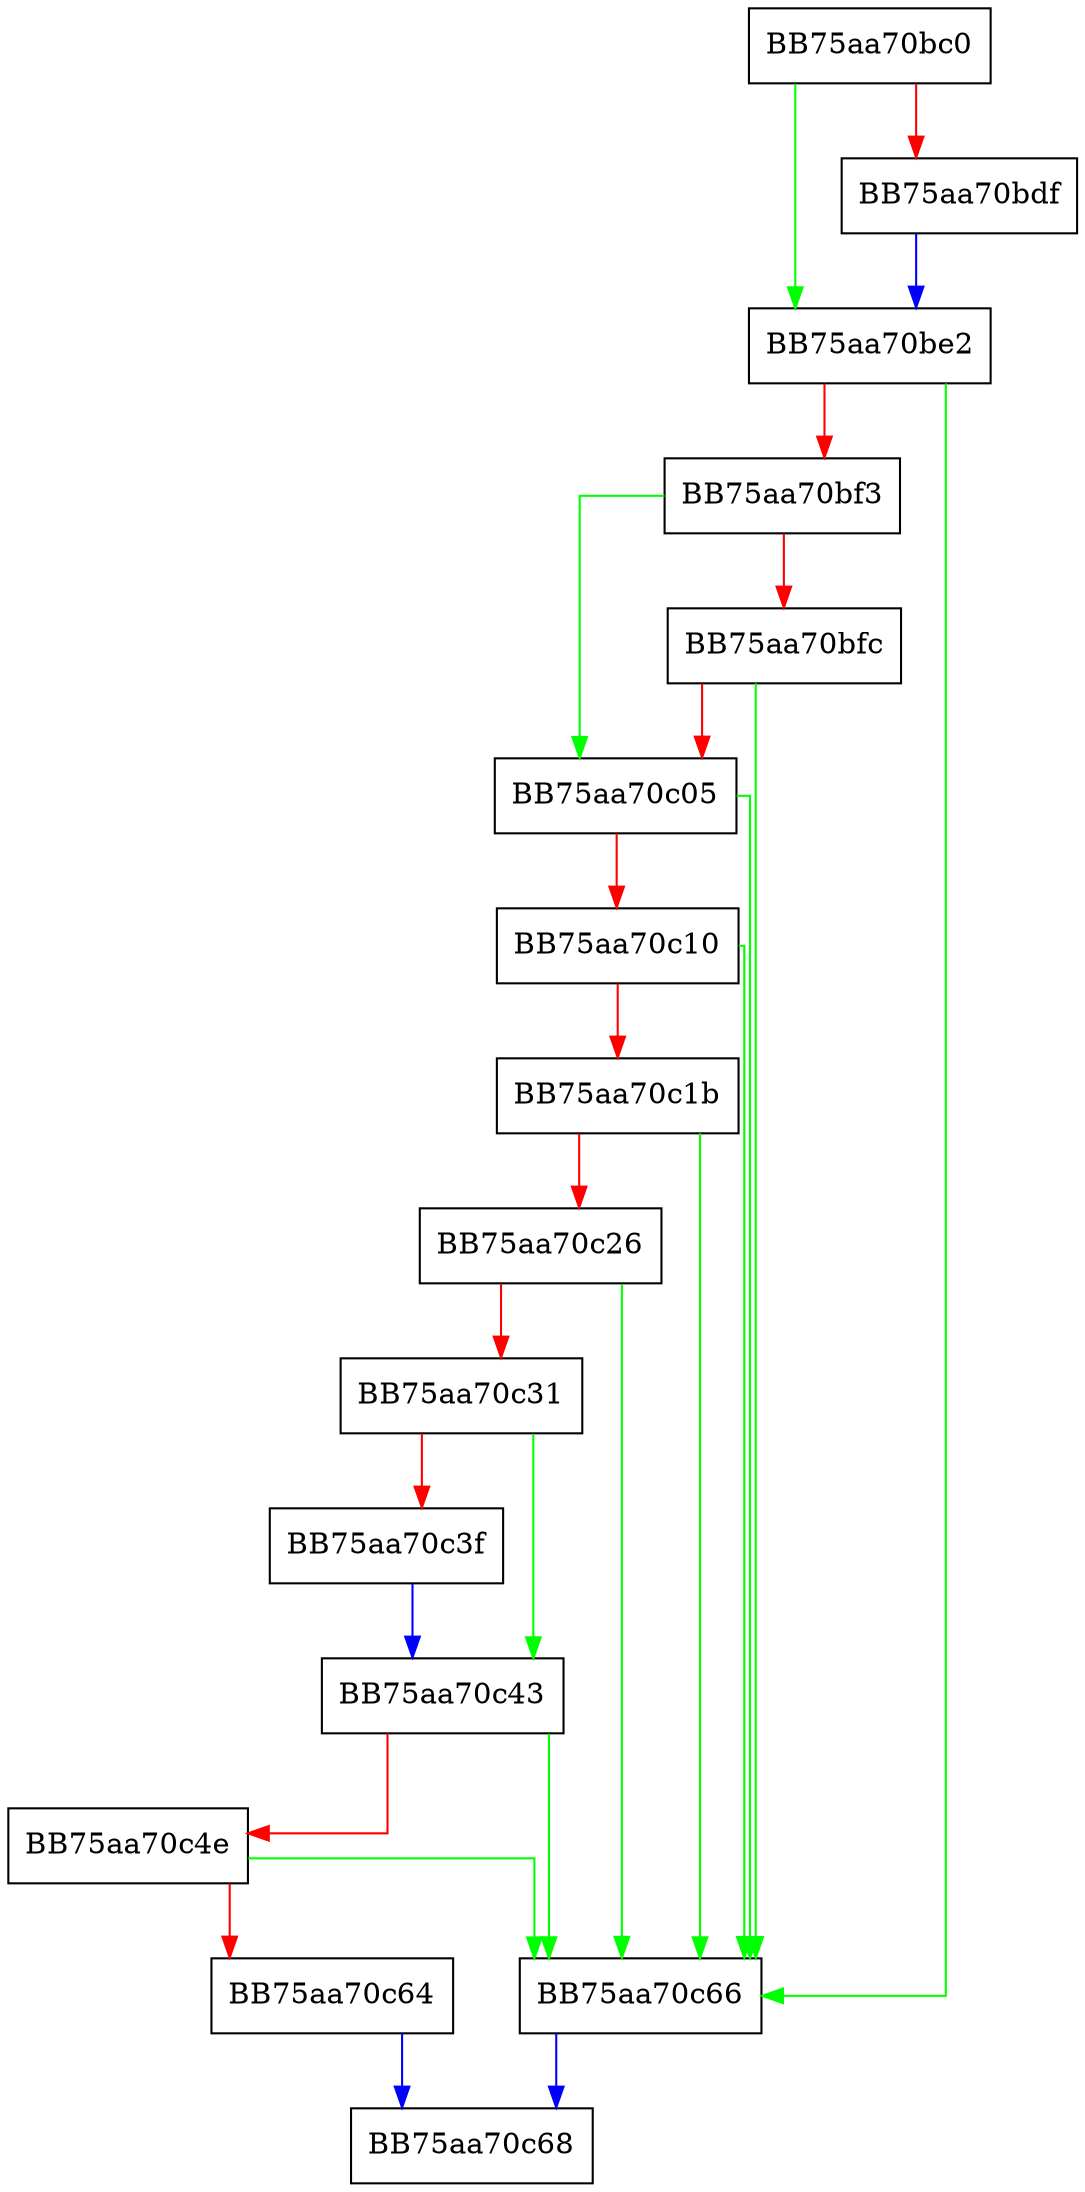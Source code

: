digraph sevendust_scan {
  node [shape="box"];
  graph [splines=ortho];
  BB75aa70bc0 -> BB75aa70be2 [color="green"];
  BB75aa70bc0 -> BB75aa70bdf [color="red"];
  BB75aa70bdf -> BB75aa70be2 [color="blue"];
  BB75aa70be2 -> BB75aa70c66 [color="green"];
  BB75aa70be2 -> BB75aa70bf3 [color="red"];
  BB75aa70bf3 -> BB75aa70c05 [color="green"];
  BB75aa70bf3 -> BB75aa70bfc [color="red"];
  BB75aa70bfc -> BB75aa70c66 [color="green"];
  BB75aa70bfc -> BB75aa70c05 [color="red"];
  BB75aa70c05 -> BB75aa70c66 [color="green"];
  BB75aa70c05 -> BB75aa70c10 [color="red"];
  BB75aa70c10 -> BB75aa70c66 [color="green"];
  BB75aa70c10 -> BB75aa70c1b [color="red"];
  BB75aa70c1b -> BB75aa70c66 [color="green"];
  BB75aa70c1b -> BB75aa70c26 [color="red"];
  BB75aa70c26 -> BB75aa70c66 [color="green"];
  BB75aa70c26 -> BB75aa70c31 [color="red"];
  BB75aa70c31 -> BB75aa70c43 [color="green"];
  BB75aa70c31 -> BB75aa70c3f [color="red"];
  BB75aa70c3f -> BB75aa70c43 [color="blue"];
  BB75aa70c43 -> BB75aa70c66 [color="green"];
  BB75aa70c43 -> BB75aa70c4e [color="red"];
  BB75aa70c4e -> BB75aa70c66 [color="green"];
  BB75aa70c4e -> BB75aa70c64 [color="red"];
  BB75aa70c64 -> BB75aa70c68 [color="blue"];
  BB75aa70c66 -> BB75aa70c68 [color="blue"];
}